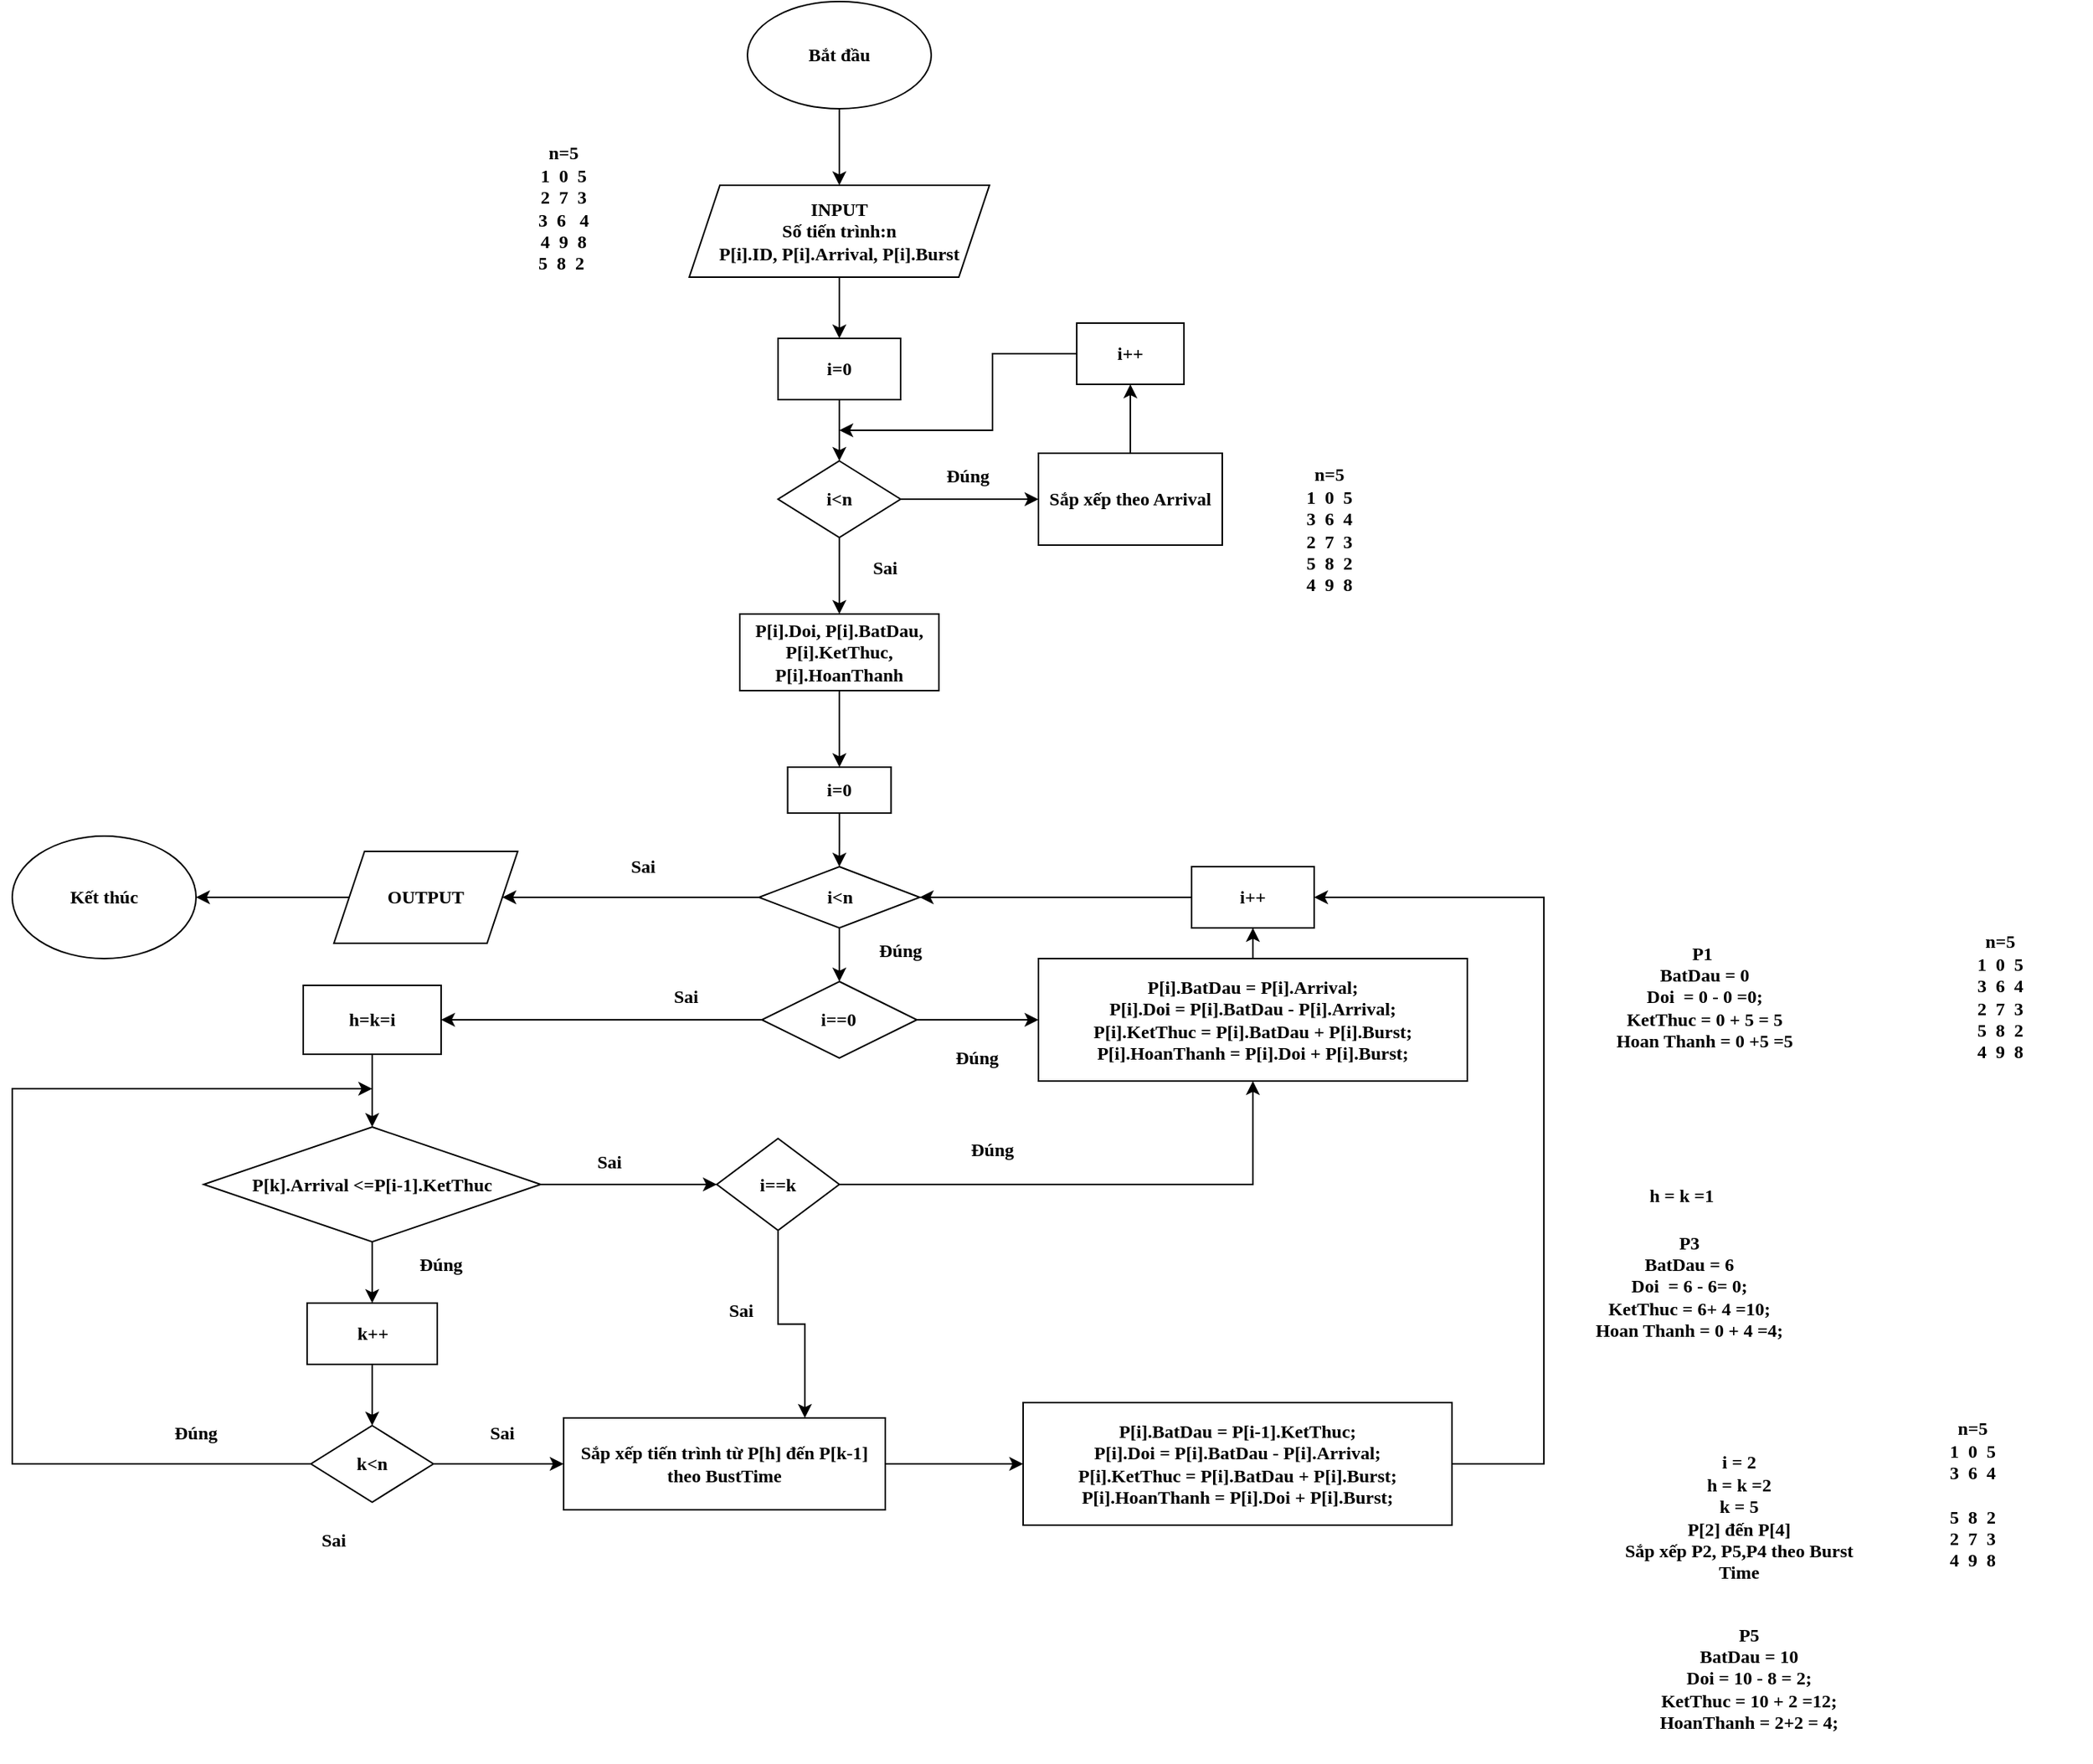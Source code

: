 <mxfile version="15.8.3" type="github">
  <diagram id="C5RBs43oDa-KdzZeNtuy" name="Page-1">
    <mxGraphModel dx="1865" dy="547" grid="1" gridSize="10" guides="1" tooltips="1" connect="1" arrows="1" fold="1" page="1" pageScale="1" pageWidth="827" pageHeight="1169" math="0" shadow="0">
      <root>
        <mxCell id="WIyWlLk6GJQsqaUBKTNV-0" />
        <mxCell id="WIyWlLk6GJQsqaUBKTNV-1" parent="WIyWlLk6GJQsqaUBKTNV-0" />
        <mxCell id="9nkjdTHVfFh-UZPl7NMA-2" style="edgeStyle=orthogonalEdgeStyle;rounded=0;orthogonalLoop=1;jettySize=auto;html=1;entryX=0.5;entryY=0;entryDx=0;entryDy=0;fontFamily=Lucida Console;fontStyle=1" parent="WIyWlLk6GJQsqaUBKTNV-1" source="9nkjdTHVfFh-UZPl7NMA-0" target="9nkjdTHVfFh-UZPl7NMA-1" edge="1">
          <mxGeometry relative="1" as="geometry" />
        </mxCell>
        <mxCell id="9nkjdTHVfFh-UZPl7NMA-0" value="Bắt đầu" style="ellipse;whiteSpace=wrap;html=1;fontFamily=Lucida Console;fontStyle=1" parent="WIyWlLk6GJQsqaUBKTNV-1" vertex="1">
          <mxGeometry x="300" y="20" width="120" height="70" as="geometry" />
        </mxCell>
        <mxCell id="9nkjdTHVfFh-UZPl7NMA-5" style="edgeStyle=orthogonalEdgeStyle;rounded=0;orthogonalLoop=1;jettySize=auto;html=1;entryX=0.5;entryY=0;entryDx=0;entryDy=0;fontFamily=Lucida Console;fontStyle=1" parent="WIyWlLk6GJQsqaUBKTNV-1" source="9nkjdTHVfFh-UZPl7NMA-1" target="9nkjdTHVfFh-UZPl7NMA-3" edge="1">
          <mxGeometry relative="1" as="geometry" />
        </mxCell>
        <mxCell id="9nkjdTHVfFh-UZPl7NMA-1" value="INPUT&lt;br&gt;Số tiến trình:n&lt;br&gt;P[i].ID, P[i].Arrival, P[i].Burst" style="shape=parallelogram;perimeter=parallelogramPerimeter;whiteSpace=wrap;html=1;fixedSize=1;fontFamily=Lucida Console;fontStyle=1" parent="WIyWlLk6GJQsqaUBKTNV-1" vertex="1">
          <mxGeometry x="262" y="140" width="196" height="60" as="geometry" />
        </mxCell>
        <mxCell id="9nkjdTHVfFh-UZPl7NMA-6" style="edgeStyle=orthogonalEdgeStyle;rounded=0;orthogonalLoop=1;jettySize=auto;html=1;entryX=0.5;entryY=0;entryDx=0;entryDy=0;fontFamily=Lucida Console;fontStyle=1" parent="WIyWlLk6GJQsqaUBKTNV-1" source="9nkjdTHVfFh-UZPl7NMA-3" target="9nkjdTHVfFh-UZPl7NMA-4" edge="1">
          <mxGeometry relative="1" as="geometry" />
        </mxCell>
        <mxCell id="9nkjdTHVfFh-UZPl7NMA-3" value="i=0" style="rounded=0;whiteSpace=wrap;html=1;fontFamily=Lucida Console;fontStyle=1" parent="WIyWlLk6GJQsqaUBKTNV-1" vertex="1">
          <mxGeometry x="320" y="240" width="80" height="40" as="geometry" />
        </mxCell>
        <mxCell id="9nkjdTHVfFh-UZPl7NMA-8" style="edgeStyle=orthogonalEdgeStyle;rounded=0;orthogonalLoop=1;jettySize=auto;html=1;fontFamily=Lucida Console;fontStyle=1" parent="WIyWlLk6GJQsqaUBKTNV-1" source="9nkjdTHVfFh-UZPl7NMA-4" target="9nkjdTHVfFh-UZPl7NMA-7" edge="1">
          <mxGeometry relative="1" as="geometry" />
        </mxCell>
        <mxCell id="9nkjdTHVfFh-UZPl7NMA-17" style="edgeStyle=orthogonalEdgeStyle;rounded=0;orthogonalLoop=1;jettySize=auto;html=1;entryX=0.5;entryY=0;entryDx=0;entryDy=0;fontFamily=Lucida Console;fontStyle=1" parent="WIyWlLk6GJQsqaUBKTNV-1" source="9nkjdTHVfFh-UZPl7NMA-4" target="9nkjdTHVfFh-UZPl7NMA-16" edge="1">
          <mxGeometry relative="1" as="geometry" />
        </mxCell>
        <mxCell id="9nkjdTHVfFh-UZPl7NMA-4" value="i&amp;lt;n" style="rhombus;whiteSpace=wrap;html=1;fontFamily=Lucida Console;fontStyle=1" parent="WIyWlLk6GJQsqaUBKTNV-1" vertex="1">
          <mxGeometry x="320" y="320" width="80" height="50" as="geometry" />
        </mxCell>
        <mxCell id="9nkjdTHVfFh-UZPl7NMA-12" style="edgeStyle=orthogonalEdgeStyle;rounded=0;orthogonalLoop=1;jettySize=auto;html=1;entryX=0.5;entryY=1;entryDx=0;entryDy=0;fontFamily=Lucida Console;fontStyle=1" parent="WIyWlLk6GJQsqaUBKTNV-1" source="9nkjdTHVfFh-UZPl7NMA-7" target="9nkjdTHVfFh-UZPl7NMA-11" edge="1">
          <mxGeometry relative="1" as="geometry" />
        </mxCell>
        <mxCell id="9nkjdTHVfFh-UZPl7NMA-7" value="Sắp xếp theo Arrival" style="rounded=0;whiteSpace=wrap;html=1;fontFamily=Lucida Console;fontStyle=1" parent="WIyWlLk6GJQsqaUBKTNV-1" vertex="1">
          <mxGeometry x="490" y="315" width="120" height="60" as="geometry" />
        </mxCell>
        <mxCell id="9nkjdTHVfFh-UZPl7NMA-9" value="Đúng" style="text;html=1;strokeColor=none;fillColor=none;align=center;verticalAlign=middle;whiteSpace=wrap;rounded=0;fontFamily=Lucida Console;fontStyle=1" parent="WIyWlLk6GJQsqaUBKTNV-1" vertex="1">
          <mxGeometry x="414" y="315" width="60" height="30" as="geometry" />
        </mxCell>
        <mxCell id="9nkjdTHVfFh-UZPl7NMA-13" style="edgeStyle=orthogonalEdgeStyle;rounded=0;orthogonalLoop=1;jettySize=auto;html=1;fontFamily=Lucida Console;fontStyle=1" parent="WIyWlLk6GJQsqaUBKTNV-1" source="9nkjdTHVfFh-UZPl7NMA-11" edge="1">
          <mxGeometry relative="1" as="geometry">
            <mxPoint x="360" y="300" as="targetPoint" />
            <Array as="points">
              <mxPoint x="460" y="250" />
              <mxPoint x="460" y="300" />
            </Array>
          </mxGeometry>
        </mxCell>
        <mxCell id="9nkjdTHVfFh-UZPl7NMA-11" value="i++" style="rounded=0;whiteSpace=wrap;html=1;fontFamily=Lucida Console;fontStyle=1" parent="WIyWlLk6GJQsqaUBKTNV-1" vertex="1">
          <mxGeometry x="515" y="230" width="70" height="40" as="geometry" />
        </mxCell>
        <mxCell id="9nkjdTHVfFh-UZPl7NMA-15" value="Sai" style="text;html=1;strokeColor=none;fillColor=none;align=center;verticalAlign=middle;whiteSpace=wrap;rounded=0;fontFamily=Lucida Console;fontStyle=1" parent="WIyWlLk6GJQsqaUBKTNV-1" vertex="1">
          <mxGeometry x="360" y="375" width="60" height="30" as="geometry" />
        </mxCell>
        <mxCell id="9nkjdTHVfFh-UZPl7NMA-20" style="edgeStyle=orthogonalEdgeStyle;rounded=0;orthogonalLoop=1;jettySize=auto;html=1;fontFamily=Lucida Console;fontStyle=1" parent="WIyWlLk6GJQsqaUBKTNV-1" source="9nkjdTHVfFh-UZPl7NMA-16" target="9nkjdTHVfFh-UZPl7NMA-22" edge="1">
          <mxGeometry relative="1" as="geometry">
            <mxPoint x="360" y="510" as="targetPoint" />
          </mxGeometry>
        </mxCell>
        <mxCell id="9nkjdTHVfFh-UZPl7NMA-16" value="P[i].Doi, P[i].BatDau, P[i].KetThuc, P[i].HoanThanh" style="rounded=0;whiteSpace=wrap;html=1;align=center;fontFamily=Lucida Console;fontStyle=1" parent="WIyWlLk6GJQsqaUBKTNV-1" vertex="1">
          <mxGeometry x="295" y="420" width="130" height="50" as="geometry" />
        </mxCell>
        <mxCell id="9nkjdTHVfFh-UZPl7NMA-28" style="edgeStyle=orthogonalEdgeStyle;rounded=0;orthogonalLoop=1;jettySize=auto;html=1;entryX=0.5;entryY=0;entryDx=0;entryDy=0;fontFamily=Lucida Console;fontStyle=1" parent="WIyWlLk6GJQsqaUBKTNV-1" source="9nkjdTHVfFh-UZPl7NMA-21" target="9nkjdTHVfFh-UZPl7NMA-27" edge="1">
          <mxGeometry relative="1" as="geometry" />
        </mxCell>
        <mxCell id="9nkjdTHVfFh-UZPl7NMA-36" style="edgeStyle=orthogonalEdgeStyle;rounded=0;orthogonalLoop=1;jettySize=auto;html=1;entryX=1;entryY=0.5;entryDx=0;entryDy=0;fontFamily=Lucida Console;fontStyle=1" parent="WIyWlLk6GJQsqaUBKTNV-1" source="9nkjdTHVfFh-UZPl7NMA-21" target="9nkjdTHVfFh-UZPl7NMA-35" edge="1">
          <mxGeometry relative="1" as="geometry" />
        </mxCell>
        <mxCell id="9nkjdTHVfFh-UZPl7NMA-21" value="i&amp;lt;n" style="rhombus;whiteSpace=wrap;html=1;align=center;fontFamily=Lucida Console;fontStyle=1" parent="WIyWlLk6GJQsqaUBKTNV-1" vertex="1">
          <mxGeometry x="307.5" y="585" width="105" height="40" as="geometry" />
        </mxCell>
        <mxCell id="9nkjdTHVfFh-UZPl7NMA-26" style="edgeStyle=orthogonalEdgeStyle;rounded=0;orthogonalLoop=1;jettySize=auto;html=1;entryX=0.5;entryY=0;entryDx=0;entryDy=0;fontFamily=Lucida Console;fontStyle=1" parent="WIyWlLk6GJQsqaUBKTNV-1" source="9nkjdTHVfFh-UZPl7NMA-22" target="9nkjdTHVfFh-UZPl7NMA-21" edge="1">
          <mxGeometry relative="1" as="geometry" />
        </mxCell>
        <mxCell id="9nkjdTHVfFh-UZPl7NMA-22" value="i=0" style="rounded=0;whiteSpace=wrap;html=1;align=center;fontFamily=Lucida Console;fontStyle=1" parent="WIyWlLk6GJQsqaUBKTNV-1" vertex="1">
          <mxGeometry x="326.25" y="520" width="67.5" height="30" as="geometry" />
        </mxCell>
        <mxCell id="9nkjdTHVfFh-UZPl7NMA-30" style="edgeStyle=orthogonalEdgeStyle;rounded=0;orthogonalLoop=1;jettySize=auto;html=1;fontFamily=Lucida Console;fontStyle=1" parent="WIyWlLk6GJQsqaUBKTNV-1" source="9nkjdTHVfFh-UZPl7NMA-27" target="9nkjdTHVfFh-UZPl7NMA-29" edge="1">
          <mxGeometry relative="1" as="geometry" />
        </mxCell>
        <mxCell id="9nkjdTHVfFh-UZPl7NMA-41" style="edgeStyle=orthogonalEdgeStyle;rounded=0;orthogonalLoop=1;jettySize=auto;html=1;entryX=1;entryY=0.5;entryDx=0;entryDy=0;fontFamily=Lucida Console;fontStyle=1" parent="WIyWlLk6GJQsqaUBKTNV-1" source="9nkjdTHVfFh-UZPl7NMA-27" target="9nkjdTHVfFh-UZPl7NMA-40" edge="1">
          <mxGeometry relative="1" as="geometry" />
        </mxCell>
        <mxCell id="9nkjdTHVfFh-UZPl7NMA-27" value="i==0" style="rhombus;whiteSpace=wrap;html=1;align=center;fontFamily=Lucida Console;fontStyle=1" parent="WIyWlLk6GJQsqaUBKTNV-1" vertex="1">
          <mxGeometry x="309.38" y="660" width="101.25" height="50" as="geometry" />
        </mxCell>
        <mxCell id="9nkjdTHVfFh-UZPl7NMA-44" style="edgeStyle=orthogonalEdgeStyle;rounded=0;orthogonalLoop=1;jettySize=auto;html=1;fontFamily=Lucida Console;fontStyle=1" parent="WIyWlLk6GJQsqaUBKTNV-1" source="9nkjdTHVfFh-UZPl7NMA-29" target="9nkjdTHVfFh-UZPl7NMA-43" edge="1">
          <mxGeometry relative="1" as="geometry" />
        </mxCell>
        <mxCell id="9nkjdTHVfFh-UZPl7NMA-29" value="P[i].BatDau = P[i].Arrival;&lt;br&gt;P[i].Doi = P[i].BatDau - P[i].Arrival;&lt;br&gt;P[i].KetThuc = P[i].BatDau + P[i].Burst;&lt;br&gt;P[i].HoanThanh = P[i].Doi + P[i].Burst;" style="rounded=0;whiteSpace=wrap;html=1;fontFamily=Lucida Console;fontStyle=1" parent="WIyWlLk6GJQsqaUBKTNV-1" vertex="1">
          <mxGeometry x="490" y="645" width="279.99" height="80" as="geometry" />
        </mxCell>
        <mxCell id="9nkjdTHVfFh-UZPl7NMA-33" value="Đúng" style="text;html=1;strokeColor=none;fillColor=none;align=center;verticalAlign=middle;whiteSpace=wrap;rounded=0;fontFamily=Lucida Console;fontStyle=1" parent="WIyWlLk6GJQsqaUBKTNV-1" vertex="1">
          <mxGeometry x="370" y="625" width="60" height="30" as="geometry" />
        </mxCell>
        <mxCell id="9nkjdTHVfFh-UZPl7NMA-34" value="Đúng" style="text;html=1;strokeColor=none;fillColor=none;align=center;verticalAlign=middle;whiteSpace=wrap;rounded=0;fontFamily=Lucida Console;fontStyle=1" parent="WIyWlLk6GJQsqaUBKTNV-1" vertex="1">
          <mxGeometry x="420" y="695" width="60" height="30" as="geometry" />
        </mxCell>
        <mxCell id="9nkjdTHVfFh-UZPl7NMA-39" style="edgeStyle=orthogonalEdgeStyle;rounded=0;orthogonalLoop=1;jettySize=auto;html=1;entryX=1;entryY=0.5;entryDx=0;entryDy=0;fontFamily=Lucida Console;fontStyle=1" parent="WIyWlLk6GJQsqaUBKTNV-1" source="9nkjdTHVfFh-UZPl7NMA-35" target="9nkjdTHVfFh-UZPl7NMA-38" edge="1">
          <mxGeometry relative="1" as="geometry" />
        </mxCell>
        <mxCell id="9nkjdTHVfFh-UZPl7NMA-35" value="OUTPUT" style="shape=parallelogram;perimeter=parallelogramPerimeter;whiteSpace=wrap;html=1;fixedSize=1;fontFamily=Lucida Console;fontStyle=1" parent="WIyWlLk6GJQsqaUBKTNV-1" vertex="1">
          <mxGeometry x="30" y="575" width="120" height="60" as="geometry" />
        </mxCell>
        <mxCell id="9nkjdTHVfFh-UZPl7NMA-37" value="Sai" style="text;html=1;strokeColor=none;fillColor=none;align=center;verticalAlign=middle;whiteSpace=wrap;rounded=0;fontFamily=Lucida Console;fontStyle=1" parent="WIyWlLk6GJQsqaUBKTNV-1" vertex="1">
          <mxGeometry x="202" y="570" width="60" height="30" as="geometry" />
        </mxCell>
        <mxCell id="9nkjdTHVfFh-UZPl7NMA-38" value="Kết thúc" style="ellipse;whiteSpace=wrap;html=1;fontFamily=Lucida Console;fontStyle=1" parent="WIyWlLk6GJQsqaUBKTNV-1" vertex="1">
          <mxGeometry x="-180" y="565" width="120" height="80" as="geometry" />
        </mxCell>
        <mxCell id="9nkjdTHVfFh-UZPl7NMA-47" style="edgeStyle=orthogonalEdgeStyle;rounded=0;orthogonalLoop=1;jettySize=auto;html=1;entryX=0.5;entryY=0;entryDx=0;entryDy=0;fontFamily=Lucida Console;fontStyle=1" parent="WIyWlLk6GJQsqaUBKTNV-1" source="9nkjdTHVfFh-UZPl7NMA-40" target="9nkjdTHVfFh-UZPl7NMA-46" edge="1">
          <mxGeometry relative="1" as="geometry" />
        </mxCell>
        <mxCell id="9nkjdTHVfFh-UZPl7NMA-40" value="h=k=i" style="rounded=0;whiteSpace=wrap;html=1;fontFamily=Lucida Console;fontStyle=1" parent="WIyWlLk6GJQsqaUBKTNV-1" vertex="1">
          <mxGeometry x="10" y="662.5" width="90" height="45" as="geometry" />
        </mxCell>
        <mxCell id="9nkjdTHVfFh-UZPl7NMA-42" value="Sai" style="text;html=1;strokeColor=none;fillColor=none;align=center;verticalAlign=middle;whiteSpace=wrap;rounded=0;fontFamily=Lucida Console;fontStyle=1" parent="WIyWlLk6GJQsqaUBKTNV-1" vertex="1">
          <mxGeometry x="230" y="655" width="60" height="30" as="geometry" />
        </mxCell>
        <mxCell id="9nkjdTHVfFh-UZPl7NMA-45" style="edgeStyle=orthogonalEdgeStyle;rounded=0;orthogonalLoop=1;jettySize=auto;html=1;entryX=1;entryY=0.5;entryDx=0;entryDy=0;fontFamily=Lucida Console;fontStyle=1" parent="WIyWlLk6GJQsqaUBKTNV-1" source="9nkjdTHVfFh-UZPl7NMA-43" target="9nkjdTHVfFh-UZPl7NMA-21" edge="1">
          <mxGeometry relative="1" as="geometry">
            <Array as="points">
              <mxPoint x="600" y="605" />
            </Array>
          </mxGeometry>
        </mxCell>
        <mxCell id="9nkjdTHVfFh-UZPl7NMA-43" value="i++" style="rounded=0;whiteSpace=wrap;html=1;fontFamily=Lucida Console;fontStyle=1" parent="WIyWlLk6GJQsqaUBKTNV-1" vertex="1">
          <mxGeometry x="589.99" y="585" width="80" height="40" as="geometry" />
        </mxCell>
        <mxCell id="9nkjdTHVfFh-UZPl7NMA-49" style="edgeStyle=orthogonalEdgeStyle;rounded=0;orthogonalLoop=1;jettySize=auto;html=1;entryX=0.5;entryY=0;entryDx=0;entryDy=0;fontFamily=Lucida Console;fontStyle=1" parent="WIyWlLk6GJQsqaUBKTNV-1" source="9nkjdTHVfFh-UZPl7NMA-46" target="9nkjdTHVfFh-UZPl7NMA-48" edge="1">
          <mxGeometry relative="1" as="geometry" />
        </mxCell>
        <mxCell id="9nkjdTHVfFh-UZPl7NMA-57" style="edgeStyle=orthogonalEdgeStyle;rounded=0;orthogonalLoop=1;jettySize=auto;html=1;fontFamily=Lucida Console;fontStyle=1" parent="WIyWlLk6GJQsqaUBKTNV-1" source="9nkjdTHVfFh-UZPl7NMA-46" target="9nkjdTHVfFh-UZPl7NMA-64" edge="1">
          <mxGeometry relative="1" as="geometry">
            <mxPoint x="290" y="793" as="targetPoint" />
            <Array as="points">
              <mxPoint x="275" y="793" />
            </Array>
          </mxGeometry>
        </mxCell>
        <mxCell id="9nkjdTHVfFh-UZPl7NMA-46" value="P[k].Arrival &amp;lt;=P[i-1].KetThuc" style="rhombus;whiteSpace=wrap;html=1;fontFamily=Lucida Console;fontStyle=1" parent="WIyWlLk6GJQsqaUBKTNV-1" vertex="1">
          <mxGeometry x="-55" y="755" width="220" height="75" as="geometry" />
        </mxCell>
        <mxCell id="9nkjdTHVfFh-UZPl7NMA-51" style="edgeStyle=orthogonalEdgeStyle;rounded=0;orthogonalLoop=1;jettySize=auto;html=1;entryX=0.5;entryY=0;entryDx=0;entryDy=0;fontFamily=Lucida Console;fontStyle=1" parent="WIyWlLk6GJQsqaUBKTNV-1" source="9nkjdTHVfFh-UZPl7NMA-48" target="9nkjdTHVfFh-UZPl7NMA-50" edge="1">
          <mxGeometry relative="1" as="geometry" />
        </mxCell>
        <mxCell id="9nkjdTHVfFh-UZPl7NMA-48" value="k++" style="rounded=0;whiteSpace=wrap;html=1;fontFamily=Lucida Console;fontStyle=1" parent="WIyWlLk6GJQsqaUBKTNV-1" vertex="1">
          <mxGeometry x="12.5" y="870" width="85" height="40" as="geometry" />
        </mxCell>
        <mxCell id="9nkjdTHVfFh-UZPl7NMA-53" style="edgeStyle=orthogonalEdgeStyle;rounded=0;orthogonalLoop=1;jettySize=auto;html=1;fontFamily=Lucida Console;fontStyle=1" parent="WIyWlLk6GJQsqaUBKTNV-1" source="9nkjdTHVfFh-UZPl7NMA-50" edge="1">
          <mxGeometry relative="1" as="geometry">
            <mxPoint x="55" y="730" as="targetPoint" />
            <Array as="points">
              <mxPoint x="-180" y="975" />
            </Array>
          </mxGeometry>
        </mxCell>
        <mxCell id="9nkjdTHVfFh-UZPl7NMA-58" style="edgeStyle=orthogonalEdgeStyle;rounded=0;orthogonalLoop=1;jettySize=auto;html=1;entryX=0;entryY=0.5;entryDx=0;entryDy=0;fontFamily=Lucida Console;fontStyle=1" parent="WIyWlLk6GJQsqaUBKTNV-1" source="9nkjdTHVfFh-UZPl7NMA-50" target="9nkjdTHVfFh-UZPl7NMA-56" edge="1">
          <mxGeometry relative="1" as="geometry" />
        </mxCell>
        <mxCell id="9nkjdTHVfFh-UZPl7NMA-50" value="k&amp;lt;n" style="rhombus;whiteSpace=wrap;html=1;fontFamily=Lucida Console;fontStyle=1" parent="WIyWlLk6GJQsqaUBKTNV-1" vertex="1">
          <mxGeometry x="15" y="950" width="80" height="50" as="geometry" />
        </mxCell>
        <mxCell id="9nkjdTHVfFh-UZPl7NMA-54" value="Đúng" style="text;html=1;strokeColor=none;fillColor=none;align=center;verticalAlign=middle;whiteSpace=wrap;rounded=0;fontFamily=Lucida Console;fontStyle=1" parent="WIyWlLk6GJQsqaUBKTNV-1" vertex="1">
          <mxGeometry x="-90" y="940" width="60" height="30" as="geometry" />
        </mxCell>
        <mxCell id="9nkjdTHVfFh-UZPl7NMA-55" value="Đúng" style="text;html=1;strokeColor=none;fillColor=none;align=center;verticalAlign=middle;whiteSpace=wrap;rounded=0;fontFamily=Lucida Console;fontStyle=1" parent="WIyWlLk6GJQsqaUBKTNV-1" vertex="1">
          <mxGeometry x="70" y="830" width="60" height="30" as="geometry" />
        </mxCell>
        <mxCell id="9nkjdTHVfFh-UZPl7NMA-70" style="edgeStyle=orthogonalEdgeStyle;rounded=0;orthogonalLoop=1;jettySize=auto;html=1;entryX=0;entryY=0.5;entryDx=0;entryDy=0;fontFamily=Lucida Console;fontStyle=1" parent="WIyWlLk6GJQsqaUBKTNV-1" source="9nkjdTHVfFh-UZPl7NMA-56" target="9nkjdTHVfFh-UZPl7NMA-69" edge="1">
          <mxGeometry relative="1" as="geometry" />
        </mxCell>
        <mxCell id="9nkjdTHVfFh-UZPl7NMA-56" value="Sắp xếp tiến trình từ P[h] đến P[k-1] theo BustTime" style="rounded=0;whiteSpace=wrap;html=1;fontFamily=Lucida Console;fontStyle=1" parent="WIyWlLk6GJQsqaUBKTNV-1" vertex="1">
          <mxGeometry x="180" y="945" width="210" height="60" as="geometry" />
        </mxCell>
        <mxCell id="9nkjdTHVfFh-UZPl7NMA-59" value="Sai" style="text;html=1;strokeColor=none;fillColor=none;align=center;verticalAlign=middle;whiteSpace=wrap;rounded=0;fontFamily=Lucida Console;fontStyle=1" parent="WIyWlLk6GJQsqaUBKTNV-1" vertex="1">
          <mxGeometry x="110" y="940" width="60" height="30" as="geometry" />
        </mxCell>
        <mxCell id="9nkjdTHVfFh-UZPl7NMA-60" value="Sai" style="text;html=1;strokeColor=none;fillColor=none;align=center;verticalAlign=middle;whiteSpace=wrap;rounded=0;fontFamily=Lucida Console;fontStyle=1" parent="WIyWlLk6GJQsqaUBKTNV-1" vertex="1">
          <mxGeometry y="1010" width="60" height="30" as="geometry" />
        </mxCell>
        <mxCell id="9nkjdTHVfFh-UZPl7NMA-63" value="Sai" style="text;html=1;strokeColor=none;fillColor=none;align=center;verticalAlign=middle;whiteSpace=wrap;rounded=0;fontFamily=Lucida Console;fontStyle=1" parent="WIyWlLk6GJQsqaUBKTNV-1" vertex="1">
          <mxGeometry x="180" y="762.5" width="60" height="30" as="geometry" />
        </mxCell>
        <mxCell id="9nkjdTHVfFh-UZPl7NMA-65" style="edgeStyle=orthogonalEdgeStyle;rounded=0;orthogonalLoop=1;jettySize=auto;html=1;entryX=0.5;entryY=1;entryDx=0;entryDy=0;fontFamily=Lucida Console;fontStyle=1" parent="WIyWlLk6GJQsqaUBKTNV-1" source="9nkjdTHVfFh-UZPl7NMA-64" target="9nkjdTHVfFh-UZPl7NMA-29" edge="1">
          <mxGeometry relative="1" as="geometry" />
        </mxCell>
        <mxCell id="9nkjdTHVfFh-UZPl7NMA-67" style="edgeStyle=orthogonalEdgeStyle;rounded=0;orthogonalLoop=1;jettySize=auto;html=1;entryX=0.75;entryY=0;entryDx=0;entryDy=0;fontFamily=Lucida Console;fontStyle=1" parent="WIyWlLk6GJQsqaUBKTNV-1" source="9nkjdTHVfFh-UZPl7NMA-64" target="9nkjdTHVfFh-UZPl7NMA-56" edge="1">
          <mxGeometry relative="1" as="geometry" />
        </mxCell>
        <mxCell id="9nkjdTHVfFh-UZPl7NMA-64" value="i==k" style="rhombus;whiteSpace=wrap;html=1;fontFamily=Lucida Console;fontStyle=1" parent="WIyWlLk6GJQsqaUBKTNV-1" vertex="1">
          <mxGeometry x="280" y="762.5" width="80" height="60" as="geometry" />
        </mxCell>
        <mxCell id="9nkjdTHVfFh-UZPl7NMA-66" value="Đúng" style="text;html=1;strokeColor=none;fillColor=none;align=center;verticalAlign=middle;whiteSpace=wrap;rounded=0;fontFamily=Lucida Console;fontStyle=1" parent="WIyWlLk6GJQsqaUBKTNV-1" vertex="1">
          <mxGeometry x="430" y="755" width="60" height="30" as="geometry" />
        </mxCell>
        <mxCell id="9nkjdTHVfFh-UZPl7NMA-68" value="Sai" style="text;html=1;strokeColor=none;fillColor=none;align=center;verticalAlign=middle;whiteSpace=wrap;rounded=0;fontFamily=Lucida Console;fontStyle=1" parent="WIyWlLk6GJQsqaUBKTNV-1" vertex="1">
          <mxGeometry x="266.25" y="860" width="60" height="30" as="geometry" />
        </mxCell>
        <mxCell id="9nkjdTHVfFh-UZPl7NMA-71" style="edgeStyle=orthogonalEdgeStyle;rounded=0;orthogonalLoop=1;jettySize=auto;html=1;entryX=1;entryY=0.5;entryDx=0;entryDy=0;fontFamily=Lucida Console;fontStyle=1" parent="WIyWlLk6GJQsqaUBKTNV-1" source="9nkjdTHVfFh-UZPl7NMA-69" target="9nkjdTHVfFh-UZPl7NMA-43" edge="1">
          <mxGeometry relative="1" as="geometry">
            <Array as="points">
              <mxPoint x="820" y="975" />
              <mxPoint x="820" y="605" />
            </Array>
          </mxGeometry>
        </mxCell>
        <mxCell id="9nkjdTHVfFh-UZPl7NMA-69" value="P[i].BatDau = P[i-1].KetThuc;&lt;br&gt;P[i].Doi = P[i].BatDau - P[i].Arrival;&lt;br&gt;P[i].KetThuc = P[i].BatDau + P[i].Burst;&lt;br&gt;P[i].HoanThanh = P[i].Doi + P[i].Burst;" style="rounded=0;whiteSpace=wrap;html=1;fontFamily=Lucida Console;fontStyle=1" parent="WIyWlLk6GJQsqaUBKTNV-1" vertex="1">
          <mxGeometry x="480" y="935" width="279.99" height="80" as="geometry" />
        </mxCell>
        <mxCell id="h-JacZre5-qrXXMjsVNL-1" value="n=5&lt;br&gt;1&amp;nbsp; 0&amp;nbsp; 5&lt;br&gt;2&amp;nbsp; 7&amp;nbsp; 3&lt;br&gt;3&amp;nbsp; 6&amp;nbsp; &amp;nbsp;4&lt;br&gt;4&amp;nbsp; 9&amp;nbsp; 8&lt;br&gt;5&amp;nbsp; 8&amp;nbsp; 2&amp;nbsp;" style="text;html=1;strokeColor=none;fillColor=none;align=center;verticalAlign=middle;whiteSpace=wrap;rounded=0;fontFamily=Lucida Console;fontStyle=1" parent="WIyWlLk6GJQsqaUBKTNV-1" vertex="1">
          <mxGeometry x="120" y="90" width="120" height="130" as="geometry" />
        </mxCell>
        <mxCell id="h-JacZre5-qrXXMjsVNL-2" value="n=5&lt;br&gt;1&amp;nbsp; 0&amp;nbsp; 5&lt;br&gt;3&amp;nbsp; 6&amp;nbsp; 4&lt;br&gt;2&amp;nbsp; 7&amp;nbsp; 3&lt;br&gt;5&amp;nbsp; 8&amp;nbsp; 2&lt;br&gt;4&amp;nbsp; 9&amp;nbsp; 8" style="text;html=1;strokeColor=none;fillColor=none;align=center;verticalAlign=middle;whiteSpace=wrap;rounded=0;fontFamily=Lucida Console;fontStyle=1" parent="WIyWlLk6GJQsqaUBKTNV-1" vertex="1">
          <mxGeometry x="620" y="300" width="120" height="130" as="geometry" />
        </mxCell>
        <mxCell id="h-JacZre5-qrXXMjsVNL-4" value="P1&amp;nbsp;&lt;br&gt;BatDau = 0&lt;br&gt;Doi&amp;nbsp; = 0 - 0 =0;&lt;br&gt;KetThuc = 0 + 5 = 5&lt;br&gt;Hoan Thanh = 0 +5 =5" style="text;html=1;strokeColor=none;fillColor=none;align=center;verticalAlign=middle;whiteSpace=wrap;rounded=0;fontFamily=Lucida Console;fontStyle=1" parent="WIyWlLk6GJQsqaUBKTNV-1" vertex="1">
          <mxGeometry x="850" y="566.25" width="150" height="207.5" as="geometry" />
        </mxCell>
        <mxCell id="h-JacZre5-qrXXMjsVNL-5" value="h = k =1&lt;br&gt;" style="text;html=1;strokeColor=none;fillColor=none;align=center;verticalAlign=middle;whiteSpace=wrap;rounded=0;fontFamily=Lucida Console;fontStyle=1" parent="WIyWlLk6GJQsqaUBKTNV-1" vertex="1">
          <mxGeometry x="880" y="785" width="60" height="30" as="geometry" />
        </mxCell>
        <mxCell id="h-JacZre5-qrXXMjsVNL-7" value="n=5&lt;br&gt;1&amp;nbsp; 0&amp;nbsp; 5&lt;br&gt;3&amp;nbsp; 6&amp;nbsp; 4&lt;br&gt;2&amp;nbsp; 7&amp;nbsp; 3&lt;br&gt;5&amp;nbsp; 8&amp;nbsp; 2&lt;br&gt;4&amp;nbsp; 9&amp;nbsp; 8" style="text;html=1;strokeColor=none;fillColor=none;align=center;verticalAlign=middle;whiteSpace=wrap;rounded=0;fontFamily=Lucida Console;fontStyle=1" parent="WIyWlLk6GJQsqaUBKTNV-1" vertex="1">
          <mxGeometry x="1057.5" y="605" width="120" height="130" as="geometry" />
        </mxCell>
        <mxCell id="h-JacZre5-qrXXMjsVNL-8" value="P3&lt;br&gt;BatDau = 6&lt;br&gt;Doi&amp;nbsp; = 6 - 6= 0;&lt;br&gt;KetThuc = 6+ 4 =10;&lt;br&gt;Hoan Thanh = 0 + 4 =4;" style="text;html=1;strokeColor=none;fillColor=none;align=center;verticalAlign=middle;whiteSpace=wrap;rounded=0;fontFamily=Lucida Console;fontStyle=1" parent="WIyWlLk6GJQsqaUBKTNV-1" vertex="1">
          <mxGeometry x="840" y="755" width="150" height="207.5" as="geometry" />
        </mxCell>
        <mxCell id="h-JacZre5-qrXXMjsVNL-9" value="i = 2&lt;br&gt;h = k =2&lt;br&gt;k = 5&lt;br&gt;P[2] đến P[4]&lt;br&gt;Sắp xếp P2, P5,P4 theo Burst Time" style="text;html=1;strokeColor=none;fillColor=none;align=center;verticalAlign=middle;whiteSpace=wrap;rounded=0;fontFamily=Lucida Console;fontStyle=1" parent="WIyWlLk6GJQsqaUBKTNV-1" vertex="1">
          <mxGeometry x="870" y="945" width="155" height="130" as="geometry" />
        </mxCell>
        <mxCell id="h-JacZre5-qrXXMjsVNL-10" value="n=5&lt;br&gt;1&amp;nbsp; 0&amp;nbsp; 5&lt;br&gt;3&amp;nbsp; 6&amp;nbsp; 4&lt;br&gt;&lt;br&gt;5&amp;nbsp; 8&amp;nbsp; 2&lt;br&gt;2&amp;nbsp; 7&amp;nbsp; 3&lt;br&gt;4&amp;nbsp; 9&amp;nbsp; 8" style="text;html=1;strokeColor=none;fillColor=none;align=center;verticalAlign=middle;whiteSpace=wrap;rounded=0;fontFamily=Lucida Console;fontStyle=1" parent="WIyWlLk6GJQsqaUBKTNV-1" vertex="1">
          <mxGeometry x="1040" y="930" width="120" height="130" as="geometry" />
        </mxCell>
        <mxCell id="h-JacZre5-qrXXMjsVNL-11" value="P5&lt;br&gt;BatDau = 10&lt;br&gt;Doi = 10 - 8 = 2;&lt;br&gt;KetThuc = 10 + 2 =12;&lt;br&gt;HoanThanh = 2+2 = 4;" style="text;html=1;strokeColor=none;fillColor=none;align=center;verticalAlign=middle;whiteSpace=wrap;rounded=0;fontFamily=Lucida Console;fontStyle=1" parent="WIyWlLk6GJQsqaUBKTNV-1" vertex="1">
          <mxGeometry x="850" y="1060" width="207.5" height="110" as="geometry" />
        </mxCell>
      </root>
    </mxGraphModel>
  </diagram>
</mxfile>
